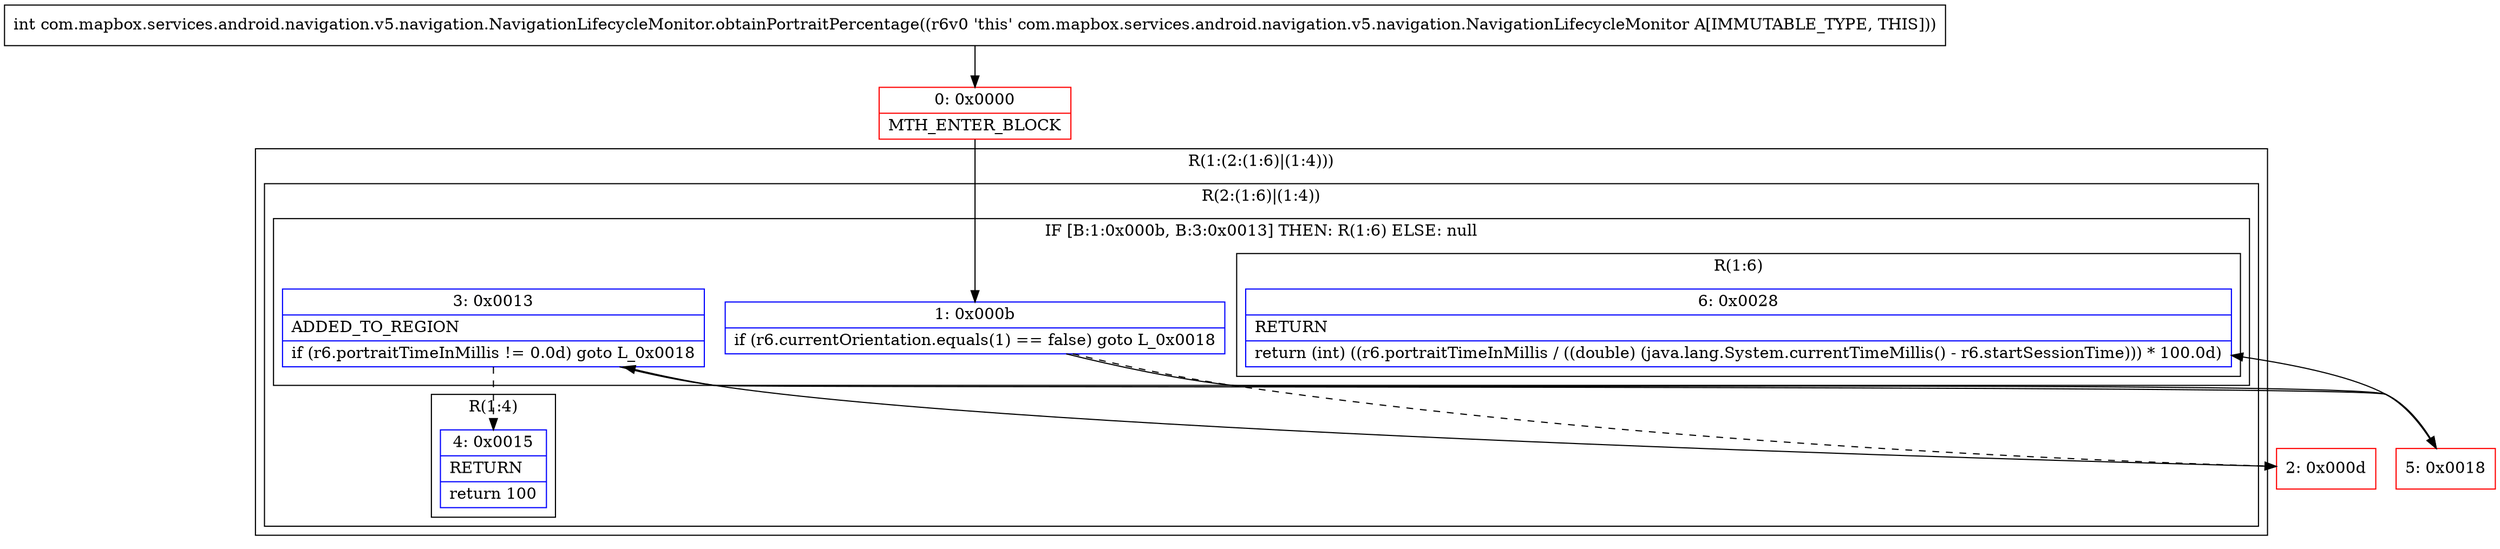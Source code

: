 digraph "CFG forcom.mapbox.services.android.navigation.v5.navigation.NavigationLifecycleMonitor.obtainPortraitPercentage()I" {
subgraph cluster_Region_80887930 {
label = "R(1:(2:(1:6)|(1:4)))";
node [shape=record,color=blue];
subgraph cluster_Region_1743713614 {
label = "R(2:(1:6)|(1:4))";
node [shape=record,color=blue];
subgraph cluster_IfRegion_187190010 {
label = "IF [B:1:0x000b, B:3:0x0013] THEN: R(1:6) ELSE: null";
node [shape=record,color=blue];
Node_1 [shape=record,label="{1\:\ 0x000b|if (r6.currentOrientation.equals(1) == false) goto L_0x0018\l}"];
Node_3 [shape=record,label="{3\:\ 0x0013|ADDED_TO_REGION\l|if (r6.portraitTimeInMillis != 0.0d) goto L_0x0018\l}"];
subgraph cluster_Region_1581102282 {
label = "R(1:6)";
node [shape=record,color=blue];
Node_6 [shape=record,label="{6\:\ 0x0028|RETURN\l|return (int) ((r6.portraitTimeInMillis \/ ((double) (java.lang.System.currentTimeMillis() \- r6.startSessionTime))) * 100.0d)\l}"];
}
}
subgraph cluster_Region_1216020199 {
label = "R(1:4)";
node [shape=record,color=blue];
Node_4 [shape=record,label="{4\:\ 0x0015|RETURN\l|return 100\l}"];
}
}
}
Node_0 [shape=record,color=red,label="{0\:\ 0x0000|MTH_ENTER_BLOCK\l}"];
Node_2 [shape=record,color=red,label="{2\:\ 0x000d}"];
Node_5 [shape=record,color=red,label="{5\:\ 0x0018}"];
MethodNode[shape=record,label="{int com.mapbox.services.android.navigation.v5.navigation.NavigationLifecycleMonitor.obtainPortraitPercentage((r6v0 'this' com.mapbox.services.android.navigation.v5.navigation.NavigationLifecycleMonitor A[IMMUTABLE_TYPE, THIS])) }"];
MethodNode -> Node_0;
Node_1 -> Node_2[style=dashed];
Node_1 -> Node_5;
Node_3 -> Node_4[style=dashed];
Node_3 -> Node_5;
Node_0 -> Node_1;
Node_2 -> Node_3;
Node_5 -> Node_6;
}

